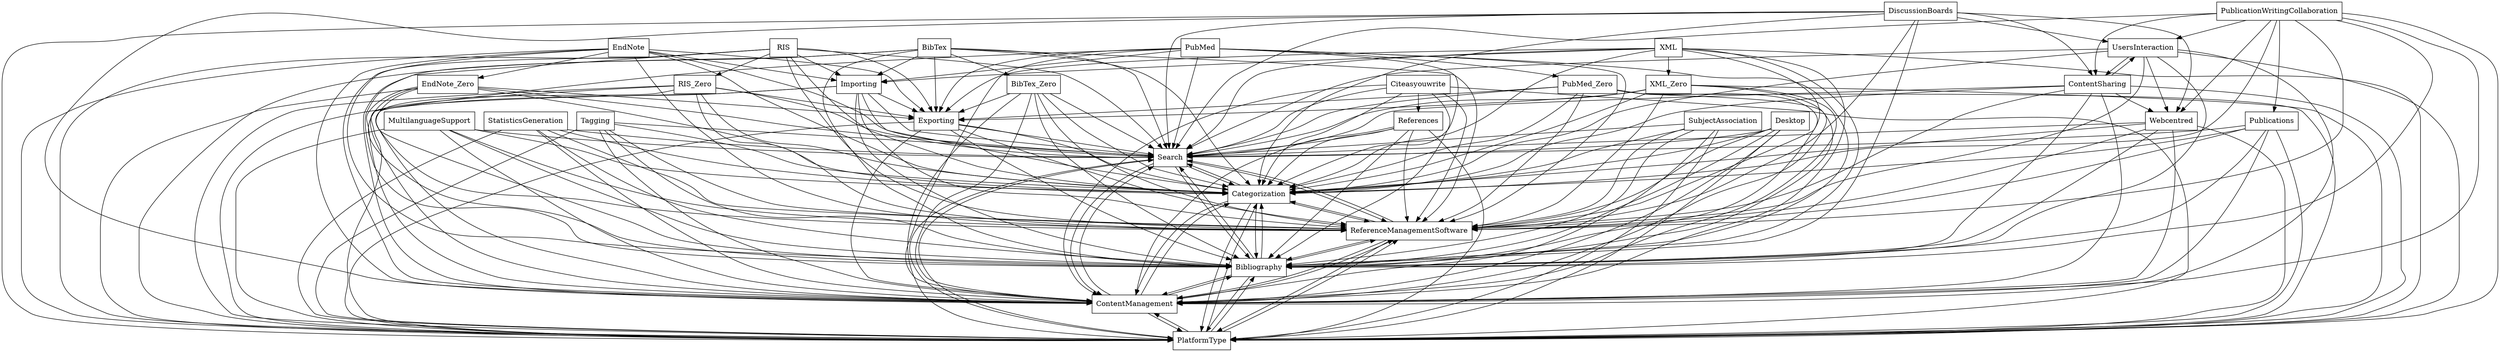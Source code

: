 digraph{
graph [rankdir=TB];
node [shape=box];
edge [arrowhead=normal];
0[label="Search",]
1[label="Categorization",]
2[label="UsersInteraction",]
3[label="PlatformType",]
4[label="ContentManagement",]
5[label="DiscussionBoards",]
6[label="MultilanguageSupport",]
7[label="RIS_Zero",]
8[label="Citeasyouwrite",]
9[label="StatisticsGeneration",]
10[label="References",]
11[label="RIS",]
12[label="Tagging",]
13[label="Webcentred",]
14[label="Importing",]
15[label="Desktop",]
16[label="PubMed_Zero",]
17[label="SubjectAssociation",]
18[label="EndNote",]
19[label="Exporting",]
20[label="BibTex_Zero",]
21[label="Publications",]
22[label="PublicationWritingCollaboration",]
23[label="PubMed",]
24[label="Bibliography",]
25[label="ContentSharing",]
26[label="BibTex",]
27[label="XML",]
28[label="EndNote_Zero",]
29[label="XML_Zero",]
30[label="ReferenceManagementSoftware",]
0->1[label="",]
0->3[label="",]
0->4[label="",]
0->24[label="",]
0->30[label="",]
1->0[label="",]
1->3[label="",]
1->4[label="",]
1->24[label="",]
1->30[label="",]
2->0[label="",]
2->1[label="",]
2->3[label="",]
2->4[label="",]
2->13[label="",]
2->24[label="",]
2->25[label="",]
2->30[label="",]
3->0[label="",]
3->1[label="",]
3->4[label="",]
3->24[label="",]
3->30[label="",]
4->0[label="",]
4->1[label="",]
4->3[label="",]
4->24[label="",]
4->30[label="",]
5->0[label="",]
5->1[label="",]
5->2[label="",]
5->3[label="",]
5->4[label="",]
5->13[label="",]
5->24[label="",]
5->25[label="",]
5->30[label="",]
6->0[label="",]
6->1[label="",]
6->3[label="",]
6->4[label="",]
6->24[label="",]
6->30[label="",]
7->0[label="",]
7->1[label="",]
7->3[label="",]
7->4[label="",]
7->19[label="",]
7->24[label="",]
7->30[label="",]
8->0[label="",]
8->1[label="",]
8->3[label="",]
8->4[label="",]
8->10[label="",]
8->24[label="",]
8->30[label="",]
9->0[label="",]
9->1[label="",]
9->3[label="",]
9->4[label="",]
9->24[label="",]
9->30[label="",]
10->0[label="",]
10->1[label="",]
10->3[label="",]
10->4[label="",]
10->24[label="",]
10->30[label="",]
11->0[label="",]
11->1[label="",]
11->3[label="",]
11->4[label="",]
11->7[label="",]
11->14[label="",]
11->19[label="",]
11->24[label="",]
11->30[label="",]
12->0[label="",]
12->1[label="",]
12->3[label="",]
12->4[label="",]
12->24[label="",]
12->30[label="",]
13->0[label="",]
13->1[label="",]
13->3[label="",]
13->4[label="",]
13->24[label="",]
13->30[label="",]
14->0[label="",]
14->1[label="",]
14->3[label="",]
14->4[label="",]
14->19[label="",]
14->24[label="",]
14->30[label="",]
15->0[label="",]
15->1[label="",]
15->3[label="",]
15->4[label="",]
15->24[label="",]
15->30[label="",]
16->0[label="",]
16->1[label="",]
16->3[label="",]
16->4[label="",]
16->19[label="",]
16->24[label="",]
16->30[label="",]
17->0[label="",]
17->1[label="",]
17->3[label="",]
17->4[label="",]
17->24[label="",]
17->30[label="",]
18->0[label="",]
18->1[label="",]
18->3[label="",]
18->4[label="",]
18->14[label="",]
18->19[label="",]
18->24[label="",]
18->28[label="",]
18->30[label="",]
19->0[label="",]
19->1[label="",]
19->3[label="",]
19->4[label="",]
19->24[label="",]
19->30[label="",]
20->0[label="",]
20->1[label="",]
20->3[label="",]
20->4[label="",]
20->19[label="",]
20->24[label="",]
20->30[label="",]
21->0[label="",]
21->1[label="",]
21->3[label="",]
21->4[label="",]
21->24[label="",]
21->30[label="",]
22->0[label="",]
22->1[label="",]
22->2[label="",]
22->3[label="",]
22->4[label="",]
22->13[label="",]
22->21[label="",]
22->24[label="",]
22->25[label="",]
22->30[label="",]
23->0[label="",]
23->1[label="",]
23->3[label="",]
23->4[label="",]
23->14[label="",]
23->16[label="",]
23->19[label="",]
23->24[label="",]
23->30[label="",]
24->0[label="",]
24->1[label="",]
24->3[label="",]
24->4[label="",]
24->30[label="",]
25->0[label="",]
25->1[label="",]
25->2[label="",]
25->3[label="",]
25->4[label="",]
25->13[label="",]
25->24[label="",]
25->30[label="",]
26->0[label="",]
26->1[label="",]
26->3[label="",]
26->4[label="",]
26->14[label="",]
26->19[label="",]
26->20[label="",]
26->24[label="",]
26->30[label="",]
27->0[label="",]
27->1[label="",]
27->3[label="",]
27->4[label="",]
27->14[label="",]
27->19[label="",]
27->24[label="",]
27->29[label="",]
27->30[label="",]
28->0[label="",]
28->1[label="",]
28->3[label="",]
28->4[label="",]
28->19[label="",]
28->24[label="",]
28->30[label="",]
29->0[label="",]
29->1[label="",]
29->3[label="",]
29->4[label="",]
29->19[label="",]
29->24[label="",]
29->30[label="",]
30->0[label="",]
30->1[label="",]
30->3[label="",]
30->4[label="",]
30->24[label="",]
}
